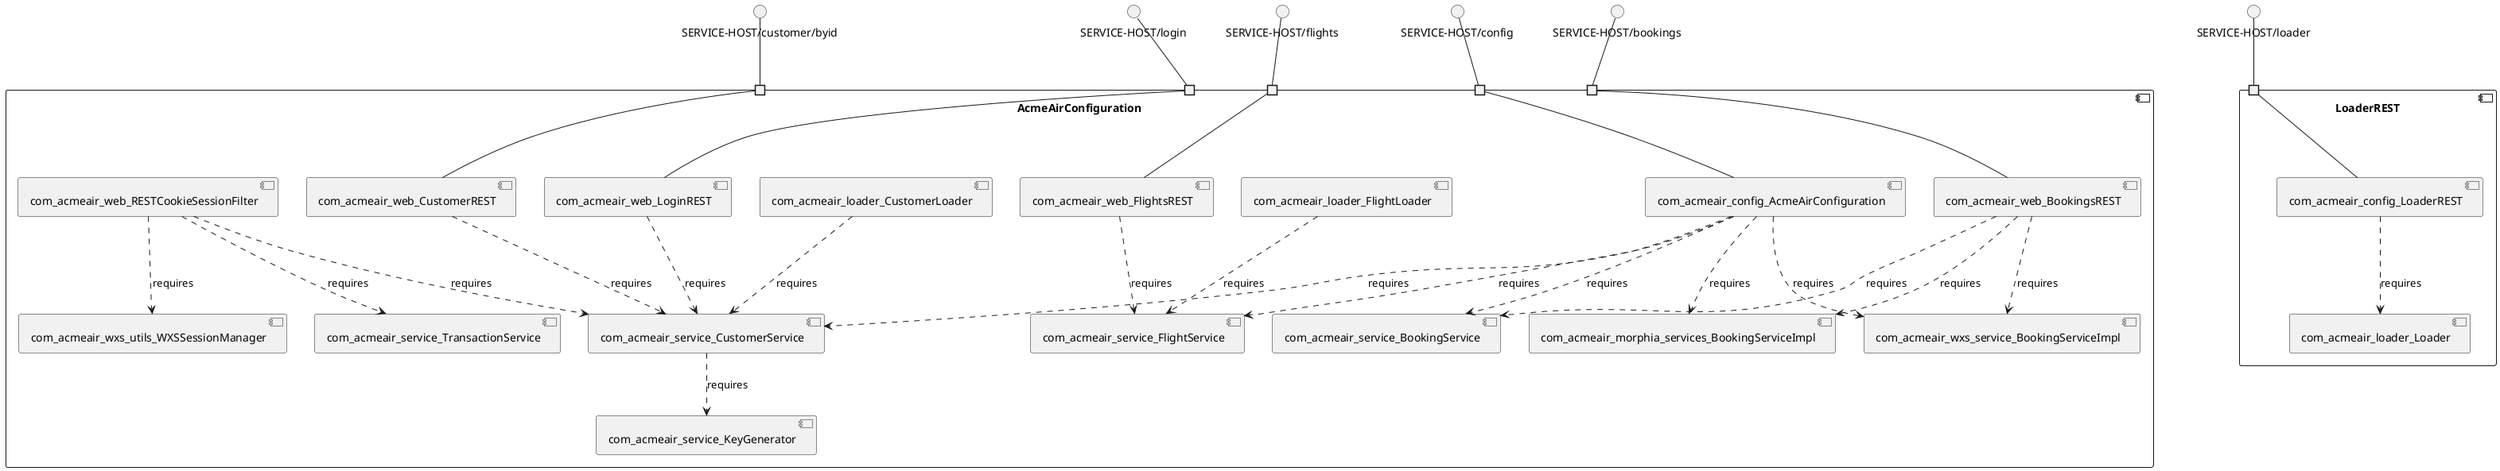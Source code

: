 @startuml
skinparam fixCircleLabelOverlapping true
component "AcmeAirConfiguration\n\n\n\n\n\n" {
[com_acmeair_service_CustomerService]
[com_acmeair_morphia_services_BookingServiceImpl]
[com_acmeair_service_TransactionService]
[com_acmeair_web_BookingsREST]
[com_acmeair_loader_CustomerLoader]
[com_acmeair_service_KeyGenerator]
[com_acmeair_wxs_service_BookingServiceImpl]
[com_acmeair_web_FlightsREST]
[com_acmeair_service_BookingService]
[com_acmeair_config_AcmeAirConfiguration]
[com_acmeair_web_CustomerREST]
[com_acmeair_web_LoginREST]
[com_acmeair_wxs_utils_WXSSessionManager]
[com_acmeair_loader_FlightLoader]
[com_acmeair_web_RESTCookieSessionFilter]
[com_acmeair_service_FlightService]
portin " " as AcmeAirConfiguration.requires.SERVICE_HOST_customer_byid
portin " " as AcmeAirConfiguration.requires.SERVICE_HOST_flights
portin " " as AcmeAirConfiguration.requires.SERVICE_HOST_config
portin " " as AcmeAirConfiguration.requires.SERVICE_HOST_bookings
portin " " as AcmeAirConfiguration.requires.SERVICE_HOST_login
[com_acmeair_web_FlightsREST]..>[com_acmeair_service_FlightService] : requires
[com_acmeair_config_AcmeAirConfiguration]..>[com_acmeair_service_FlightService] : requires
[com_acmeair_loader_FlightLoader]..>[com_acmeair_service_FlightService] : requires
[com_acmeair_web_RESTCookieSessionFilter]..>[com_acmeair_service_TransactionService] : requires
[com_acmeair_web_RESTCookieSessionFilter]..>[com_acmeair_wxs_utils_WXSSessionManager] : requires
[com_acmeair_loader_CustomerLoader]..>[com_acmeair_service_CustomerService] : requires
[com_acmeair_config_AcmeAirConfiguration]..>[com_acmeair_service_CustomerService] : requires
[com_acmeair_web_CustomerREST]..>[com_acmeair_service_CustomerService] : requires
[com_acmeair_web_LoginREST]..>[com_acmeair_service_CustomerService] : requires
[com_acmeair_web_RESTCookieSessionFilter]..>[com_acmeair_service_CustomerService] : requires
[com_acmeair_service_CustomerService]..>[com_acmeair_service_KeyGenerator] : requires
[com_acmeair_web_BookingsREST]..>[com_acmeair_morphia_services_BookingServiceImpl] : requires
[com_acmeair_web_BookingsREST]..>[com_acmeair_wxs_service_BookingServiceImpl] : requires
[com_acmeair_web_BookingsREST]..>[com_acmeair_service_BookingService] : requires
[com_acmeair_config_AcmeAirConfiguration]..>[com_acmeair_morphia_services_BookingServiceImpl] : requires
[com_acmeair_config_AcmeAirConfiguration]..>[com_acmeair_wxs_service_BookingServiceImpl] : requires
[com_acmeair_config_AcmeAirConfiguration]..>[com_acmeair_service_BookingService] : requires
"AcmeAirConfiguration.requires.SERVICE_HOST_login"--[com_acmeair_web_LoginREST]
"AcmeAirConfiguration.requires.SERVICE_HOST_bookings"--[com_acmeair_web_BookingsREST]
"AcmeAirConfiguration.requires.SERVICE_HOST_flights"--[com_acmeair_web_FlightsREST]
"AcmeAirConfiguration.requires.SERVICE_HOST_config"--[com_acmeair_config_AcmeAirConfiguration]
"AcmeAirConfiguration.requires.SERVICE_HOST_customer_byid"--[com_acmeair_web_CustomerREST]
}
interface "SERVICE-HOST/login" as interface.SERVICE_HOST_login
interface.SERVICE_HOST_login--"AcmeAirConfiguration.requires.SERVICE_HOST_login"
interface "SERVICE-HOST/bookings" as interface.SERVICE_HOST_bookings
interface.SERVICE_HOST_bookings--"AcmeAirConfiguration.requires.SERVICE_HOST_bookings"
interface "SERVICE-HOST/flights" as interface.SERVICE_HOST_flights
interface.SERVICE_HOST_flights--"AcmeAirConfiguration.requires.SERVICE_HOST_flights"
interface "SERVICE-HOST/config" as interface.SERVICE_HOST_config
interface.SERVICE_HOST_config--"AcmeAirConfiguration.requires.SERVICE_HOST_config"
interface "SERVICE-HOST/customer/byid" as interface.SERVICE_HOST_customer_byid
interface.SERVICE_HOST_customer_byid--"AcmeAirConfiguration.requires.SERVICE_HOST_customer_byid"
component "LoaderREST\n\n\n\n\n\n" {
[com_acmeair_config_LoaderREST]
[com_acmeair_loader_Loader]
portin " " as LoaderREST.requires.SERVICE_HOST_loader
[com_acmeair_config_LoaderREST]..>[com_acmeair_loader_Loader] : requires
"LoaderREST.requires.SERVICE_HOST_loader"--[com_acmeair_config_LoaderREST]
}
interface "SERVICE-HOST/loader" as interface.SERVICE_HOST_loader
interface.SERVICE_HOST_loader--"LoaderREST.requires.SERVICE_HOST_loader"

@enduml
